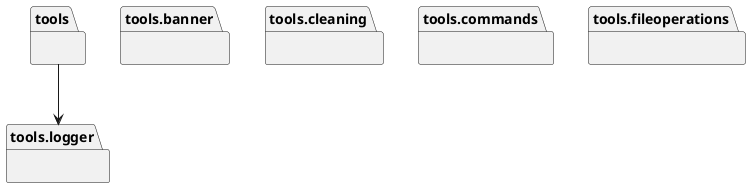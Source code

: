 @startuml packages
set namespaceSeparator none
package "tools" as tools {
}
package "tools.banner" as tools.banner {
}
package "tools.cleaning" as tools.cleaning {
}
package "tools.commands" as tools.commands {
}
package "tools.fileoperations" as tools.fileoperations {
}
package "tools.logger" as tools.logger {
}
tools --> tools.logger
@enduml
